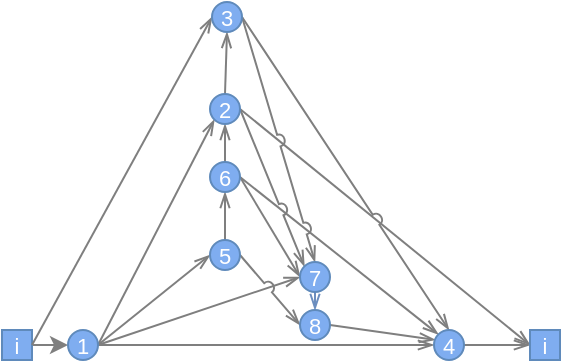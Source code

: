 <mxfile version="22.0.8" type="github">
  <diagram name="第 1 页" id="YrESG4-pe0sYExbxf6HH">
    <mxGraphModel dx="875" dy="481" grid="0" gridSize="10" guides="1" tooltips="1" connect="1" arrows="1" fold="1" page="1" pageScale="1" pageWidth="827" pageHeight="1169" math="0" shadow="0">
      <root>
        <mxCell id="0" />
        <mxCell id="1" parent="0" />
        <mxCell id="qDwPxaCXtAMD6tZ4ISzB-16" style="rounded=0;orthogonalLoop=1;jettySize=auto;html=1;exitX=1;exitY=0.5;exitDx=0;exitDy=0;entryX=0;entryY=0.5;entryDx=0;entryDy=0;fillColor=#dae8fc;gradientColor=#7ea6e0;strokeColor=#7f7f7f;" parent="1" source="qDwPxaCXtAMD6tZ4ISzB-3" target="qDwPxaCXtAMD6tZ4ISzB-4" edge="1">
          <mxGeometry relative="1" as="geometry" />
        </mxCell>
        <mxCell id="qDwPxaCXtAMD6tZ4ISzB-3" value="i" style="rounded=0;whiteSpace=wrap;fillColor=#7fadf0;strokeColor=#5f8abb;gradientDirection=radial;aspect=fixed;fontColor=#ffffff;fontSize=11;" parent="1" vertex="1">
          <mxGeometry x="240" y="538" width="15" height="15" as="geometry" />
        </mxCell>
        <mxCell id="qDwPxaCXtAMD6tZ4ISzB-18" style="rounded=0;orthogonalLoop=1;jettySize=auto;html=1;exitX=1;exitY=0.5;exitDx=0;exitDy=0;entryX=0;entryY=0.5;entryDx=0;entryDy=0;fillColor=#dae8fc;gradientColor=#7ea6e0;strokeColor=#7f7f7f;startArrow=none;startFill=0;endArrow=openThin;endFill=0;" parent="1" source="qDwPxaCXtAMD6tZ4ISzB-4" target="qDwPxaCXtAMD6tZ4ISzB-5" edge="1">
          <mxGeometry relative="1" as="geometry" />
        </mxCell>
        <mxCell id="qDwPxaCXtAMD6tZ4ISzB-21" style="edgeStyle=none;shape=connector;rounded=0;orthogonalLoop=1;jettySize=auto;html=1;exitX=1;exitY=0.5;exitDx=0;exitDy=0;labelBackgroundColor=default;strokeColor=#7f7f7f;align=center;verticalAlign=middle;fontFamily=Helvetica;fontSize=11;fontColor=default;startArrow=none;startFill=0;endArrow=openThin;endFill=0;fillColor=#dae8fc;gradientColor=#7ea6e0;jumpStyle=arc;entryX=0;entryY=1;entryDx=0;entryDy=0;" parent="1" source="qDwPxaCXtAMD6tZ4ISzB-4" target="qDwPxaCXtAMD6tZ4ISzB-7" edge="1">
          <mxGeometry relative="1" as="geometry">
            <mxPoint x="376" y="411" as="targetPoint" />
          </mxGeometry>
        </mxCell>
        <mxCell id="qDwPxaCXtAMD6tZ4ISzB-29" style="edgeStyle=none;shape=connector;rounded=0;jumpStyle=arc;orthogonalLoop=1;jettySize=auto;html=1;exitX=1;exitY=0.5;exitDx=0;exitDy=0;labelBackgroundColor=default;strokeColor=#7f7f7f;align=center;verticalAlign=middle;fontFamily=Helvetica;fontSize=11;fontColor=default;startArrow=none;startFill=0;endArrow=openThin;endFill=0;fillColor=#dae8fc;gradientColor=#7ea6e0;entryX=0;entryY=0.5;entryDx=0;entryDy=0;" parent="1" source="qDwPxaCXtAMD6tZ4ISzB-4" target="qDwPxaCXtAMD6tZ4ISzB-9" edge="1">
          <mxGeometry relative="1" as="geometry">
            <mxPoint x="446" y="521" as="targetPoint" />
          </mxGeometry>
        </mxCell>
        <mxCell id="qDwPxaCXtAMD6tZ4ISzB-30" style="edgeStyle=none;shape=connector;rounded=0;jumpStyle=arc;orthogonalLoop=1;jettySize=auto;html=1;exitX=1;exitY=0.5;exitDx=0;exitDy=0;entryX=0;entryY=0.5;entryDx=0;entryDy=0;labelBackgroundColor=default;strokeColor=#7f7f7f;align=center;verticalAlign=middle;fontFamily=Helvetica;fontSize=11;fontColor=default;startArrow=none;startFill=0;endArrow=openThin;endFill=0;fillColor=#dae8fc;gradientColor=#7ea6e0;" parent="1" source="qDwPxaCXtAMD6tZ4ISzB-4" target="qDwPxaCXtAMD6tZ4ISzB-11" edge="1">
          <mxGeometry relative="1" as="geometry" />
        </mxCell>
        <mxCell id="qDwPxaCXtAMD6tZ4ISzB-33" style="edgeStyle=none;shape=connector;rounded=0;jumpStyle=arc;orthogonalLoop=1;jettySize=auto;html=1;exitX=1;exitY=0.5;exitDx=0;exitDy=0;entryX=0;entryY=0.5;entryDx=0;entryDy=0;labelBackgroundColor=default;strokeColor=#7f7f7f;align=center;verticalAlign=middle;fontFamily=Helvetica;fontSize=11;fontColor=default;startArrow=none;startFill=0;endArrow=openThin;endFill=0;fillColor=#dae8fc;gradientColor=#7ea6e0;" parent="1" source="qDwPxaCXtAMD6tZ4ISzB-3" target="qDwPxaCXtAMD6tZ4ISzB-8" edge="1">
          <mxGeometry relative="1" as="geometry" />
        </mxCell>
        <mxCell id="qDwPxaCXtAMD6tZ4ISzB-4" value="1" style="ellipse;whiteSpace=wrap;html=1;aspect=fixed;fillColor=#7fadf0;strokeColor=#5f8abb;fontColor=#ffffff;fontSize=11;" parent="1" vertex="1">
          <mxGeometry x="273" y="538" width="15" height="15" as="geometry" />
        </mxCell>
        <mxCell id="qDwPxaCXtAMD6tZ4ISzB-19" style="edgeStyle=none;shape=connector;rounded=0;orthogonalLoop=1;jettySize=auto;html=1;exitX=0.5;exitY=0;exitDx=0;exitDy=0;entryX=0.5;entryY=1;entryDx=0;entryDy=0;labelBackgroundColor=default;strokeColor=#7f7f7f;align=center;verticalAlign=middle;fontFamily=Helvetica;fontSize=11;fontColor=default;startArrow=none;startFill=0;endArrow=openThin;endFill=0;fillColor=#dae8fc;gradientColor=#7ea6e0;" parent="1" source="qDwPxaCXtAMD6tZ4ISzB-5" target="qDwPxaCXtAMD6tZ4ISzB-6" edge="1">
          <mxGeometry relative="1" as="geometry" />
        </mxCell>
        <mxCell id="qDwPxaCXtAMD6tZ4ISzB-39" style="edgeStyle=none;shape=connector;rounded=0;jumpStyle=arc;orthogonalLoop=1;jettySize=auto;html=1;exitX=1;exitY=0.5;exitDx=0;exitDy=0;labelBackgroundColor=default;strokeColor=#7f7f7f;align=center;verticalAlign=middle;fontFamily=Helvetica;fontSize=11;fontColor=default;startArrow=none;startFill=0;endArrow=openThin;endFill=0;fillColor=#dae8fc;gradientColor=#7ea6e0;entryX=0;entryY=0.5;entryDx=0;entryDy=0;" parent="1" source="qDwPxaCXtAMD6tZ4ISzB-5" target="qDwPxaCXtAMD6tZ4ISzB-10" edge="1">
          <mxGeometry relative="1" as="geometry">
            <mxPoint x="417" y="541" as="targetPoint" />
          </mxGeometry>
        </mxCell>
        <mxCell id="qDwPxaCXtAMD6tZ4ISzB-5" value="5" style="ellipse;whiteSpace=wrap;html=1;aspect=fixed;fillColor=#7fadf0;strokeColor=#5f8abb;fontColor=#ffffff;fontSize=11;" parent="1" vertex="1">
          <mxGeometry x="344" y="493" width="15" height="15" as="geometry" />
        </mxCell>
        <mxCell id="qDwPxaCXtAMD6tZ4ISzB-20" style="edgeStyle=none;shape=connector;rounded=0;orthogonalLoop=1;jettySize=auto;html=1;exitX=0.5;exitY=0;exitDx=0;exitDy=0;entryX=0.5;entryY=1;entryDx=0;entryDy=0;labelBackgroundColor=default;strokeColor=#7f7f7f;align=center;verticalAlign=middle;fontFamily=Helvetica;fontSize=11;fontColor=default;startArrow=none;startFill=0;endArrow=openThin;endFill=0;fillColor=#dae8fc;gradientColor=#7ea6e0;" parent="1" source="qDwPxaCXtAMD6tZ4ISzB-6" target="qDwPxaCXtAMD6tZ4ISzB-7" edge="1">
          <mxGeometry relative="1" as="geometry" />
        </mxCell>
        <mxCell id="qDwPxaCXtAMD6tZ4ISzB-28" style="edgeStyle=none;shape=connector;rounded=0;jumpStyle=arc;orthogonalLoop=1;jettySize=auto;html=1;exitX=1;exitY=0.5;exitDx=0;exitDy=0;entryX=0;entryY=0.5;entryDx=0;entryDy=0;labelBackgroundColor=default;strokeColor=#7f7f7f;align=center;verticalAlign=middle;fontFamily=Helvetica;fontSize=11;fontColor=default;startArrow=none;startFill=0;endArrow=openThin;endFill=0;fillColor=#dae8fc;gradientColor=#7ea6e0;" parent="1" source="qDwPxaCXtAMD6tZ4ISzB-6" target="qDwPxaCXtAMD6tZ4ISzB-9" edge="1">
          <mxGeometry relative="1" as="geometry" />
        </mxCell>
        <mxCell id="qDwPxaCXtAMD6tZ4ISzB-32" style="edgeStyle=none;shape=connector;rounded=0;jumpStyle=arc;orthogonalLoop=1;jettySize=auto;html=1;exitX=1;exitY=0.5;exitDx=0;exitDy=0;entryX=0;entryY=0;entryDx=0;entryDy=0;labelBackgroundColor=default;strokeColor=#7f7f7f;align=center;verticalAlign=middle;fontFamily=Helvetica;fontSize=11;fontColor=default;startArrow=none;startFill=0;endArrow=openThin;endFill=0;fillColor=#dae8fc;gradientColor=#7ea6e0;" parent="1" source="qDwPxaCXtAMD6tZ4ISzB-6" target="qDwPxaCXtAMD6tZ4ISzB-11" edge="1">
          <mxGeometry relative="1" as="geometry" />
        </mxCell>
        <mxCell id="qDwPxaCXtAMD6tZ4ISzB-6" value="6" style="ellipse;whiteSpace=wrap;html=1;aspect=fixed;fillColor=#7fadf0;strokeColor=#5f8abb;fontColor=#ffffff;fontSize=11;" parent="1" vertex="1">
          <mxGeometry x="344" y="454" width="15" height="15" as="geometry" />
        </mxCell>
        <mxCell id="qDwPxaCXtAMD6tZ4ISzB-23" style="edgeStyle=none;shape=connector;rounded=0;jumpStyle=arc;orthogonalLoop=1;jettySize=auto;html=1;exitX=0.5;exitY=0;exitDx=0;exitDy=0;entryX=0.5;entryY=1;entryDx=0;entryDy=0;labelBackgroundColor=default;strokeColor=#7f7f7f;align=center;verticalAlign=middle;fontFamily=Helvetica;fontSize=11;fontColor=default;startArrow=none;startFill=0;endArrow=openThin;endFill=0;fillColor=#dae8fc;gradientColor=#7ea6e0;" parent="1" source="qDwPxaCXtAMD6tZ4ISzB-7" target="qDwPxaCXtAMD6tZ4ISzB-8" edge="1">
          <mxGeometry relative="1" as="geometry" />
        </mxCell>
        <mxCell id="qDwPxaCXtAMD6tZ4ISzB-24" style="edgeStyle=none;shape=connector;rounded=0;jumpStyle=arc;orthogonalLoop=1;jettySize=auto;html=1;exitX=1;exitY=0.5;exitDx=0;exitDy=0;entryX=0;entryY=0;entryDx=0;entryDy=0;labelBackgroundColor=default;strokeColor=#7f7f7f;align=center;verticalAlign=middle;fontFamily=Helvetica;fontSize=11;fontColor=default;startArrow=none;startFill=0;endArrow=openThin;endFill=0;fillColor=#dae8fc;gradientColor=#7ea6e0;" parent="1" source="qDwPxaCXtAMD6tZ4ISzB-7" target="qDwPxaCXtAMD6tZ4ISzB-9" edge="1">
          <mxGeometry relative="1" as="geometry" />
        </mxCell>
        <mxCell id="qDwPxaCXtAMD6tZ4ISzB-35" style="edgeStyle=none;shape=connector;rounded=0;jumpStyle=arc;orthogonalLoop=1;jettySize=auto;html=1;exitX=1;exitY=0.5;exitDx=0;exitDy=0;entryX=0;entryY=0.5;entryDx=0;entryDy=0;labelBackgroundColor=default;strokeColor=#7f7f7f;align=center;verticalAlign=middle;fontFamily=Helvetica;fontSize=11;fontColor=default;startArrow=none;startFill=0;endArrow=openThin;endFill=0;fillColor=#dae8fc;gradientColor=#7ea6e0;" parent="1" source="qDwPxaCXtAMD6tZ4ISzB-7" target="qDwPxaCXtAMD6tZ4ISzB-15" edge="1">
          <mxGeometry relative="1" as="geometry" />
        </mxCell>
        <mxCell id="qDwPxaCXtAMD6tZ4ISzB-7" value="2" style="ellipse;whiteSpace=wrap;html=1;aspect=fixed;fillColor=#7fadf0;strokeColor=#5f8abb;fontColor=#ffffff;fontSize=11;" parent="1" vertex="1">
          <mxGeometry x="344" y="420" width="15" height="15" as="geometry" />
        </mxCell>
        <mxCell id="qDwPxaCXtAMD6tZ4ISzB-36" style="edgeStyle=none;shape=connector;rounded=0;jumpStyle=arc;orthogonalLoop=1;jettySize=auto;html=1;exitX=1;exitY=0.5;exitDx=0;exitDy=0;entryX=0.5;entryY=0;entryDx=0;entryDy=0;labelBackgroundColor=default;strokeColor=#7f7f7f;align=center;verticalAlign=middle;fontFamily=Helvetica;fontSize=11;fontColor=default;startArrow=none;startFill=0;endArrow=openThin;endFill=0;fillColor=#dae8fc;gradientColor=#7ea6e0;" parent="1" source="qDwPxaCXtAMD6tZ4ISzB-8" target="qDwPxaCXtAMD6tZ4ISzB-11" edge="1">
          <mxGeometry relative="1" as="geometry" />
        </mxCell>
        <mxCell id="kYBf_stXQ2g6SbunrgJb-5" style="edgeStyle=none;shape=connector;rounded=0;jumpStyle=arc;orthogonalLoop=1;jettySize=auto;html=1;exitX=1;exitY=0.5;exitDx=0;exitDy=0;labelBackgroundColor=default;strokeColor=#7f7f7f;align=center;verticalAlign=middle;fontFamily=Helvetica;fontSize=11;fontColor=default;startArrow=none;startFill=0;endArrow=openThin;endFill=0;fillColor=#dae8fc;gradientColor=#7ea6e0;entryX=0.5;entryY=0;entryDx=0;entryDy=0;" parent="1" source="qDwPxaCXtAMD6tZ4ISzB-8" target="qDwPxaCXtAMD6tZ4ISzB-9" edge="1">
          <mxGeometry relative="1" as="geometry" />
        </mxCell>
        <mxCell id="qDwPxaCXtAMD6tZ4ISzB-8" value="3" style="ellipse;whiteSpace=wrap;html=1;aspect=fixed;fillColor=#7fadf0;strokeColor=#5f8abb;fontColor=#ffffff;gradientColor=none;gradientDirection=north;fontSize=11;" parent="1" vertex="1">
          <mxGeometry x="345" y="374" width="15" height="15" as="geometry" />
        </mxCell>
        <mxCell id="qDwPxaCXtAMD6tZ4ISzB-25" style="edgeStyle=none;shape=connector;rounded=0;jumpStyle=arc;orthogonalLoop=1;jettySize=auto;html=1;entryX=0.5;entryY=0;entryDx=0;entryDy=0;labelBackgroundColor=default;strokeColor=#6c8ebf;align=center;verticalAlign=middle;fontFamily=Helvetica;fontSize=11;fontColor=default;startArrow=none;startFill=0;endArrow=openThin;endFill=0;fillColor=#dae8fc;gradientColor=#7ea6e0;exitX=0.5;exitY=1;exitDx=0;exitDy=0;" parent="1" source="qDwPxaCXtAMD6tZ4ISzB-9" target="qDwPxaCXtAMD6tZ4ISzB-10" edge="1">
          <mxGeometry relative="1" as="geometry">
            <mxPoint x="419" y="514" as="sourcePoint" />
          </mxGeometry>
        </mxCell>
        <mxCell id="qDwPxaCXtAMD6tZ4ISzB-9" value="7" style="ellipse;whiteSpace=wrap;html=1;aspect=fixed;fillColor=#7fadf0;strokeColor=#5f8abb;fontColor=#ffffff;fontSize=11;" parent="1" vertex="1">
          <mxGeometry x="389" y="504" width="15" height="15" as="geometry" />
        </mxCell>
        <mxCell id="qDwPxaCXtAMD6tZ4ISzB-26" style="edgeStyle=none;shape=connector;rounded=0;jumpStyle=arc;orthogonalLoop=1;jettySize=auto;html=1;exitX=1;exitY=0.5;exitDx=0;exitDy=0;entryX=0.043;entryY=0.333;entryDx=0;entryDy=0;labelBackgroundColor=default;strokeColor=#7f7f7f;align=center;verticalAlign=middle;fontFamily=Helvetica;fontSize=11;fontColor=default;startArrow=none;startFill=0;endArrow=openThin;endFill=0;fillColor=#dae8fc;gradientColor=#7ea6e0;entryPerimeter=0;" parent="1" source="qDwPxaCXtAMD6tZ4ISzB-10" target="qDwPxaCXtAMD6tZ4ISzB-11" edge="1">
          <mxGeometry relative="1" as="geometry" />
        </mxCell>
        <mxCell id="qDwPxaCXtAMD6tZ4ISzB-10" value="8" style="ellipse;whiteSpace=wrap;html=1;aspect=fixed;fillColor=#7fadf0;strokeColor=#5f8abb;fontColor=#ffffff;fontSize=11;" parent="1" vertex="1">
          <mxGeometry x="389" y="528" width="15" height="15" as="geometry" />
        </mxCell>
        <mxCell id="qDwPxaCXtAMD6tZ4ISzB-41" style="edgeStyle=none;shape=connector;rounded=0;jumpStyle=arc;orthogonalLoop=1;jettySize=auto;html=1;exitX=1;exitY=0.5;exitDx=0;exitDy=0;entryX=0;entryY=0.5;entryDx=0;entryDy=0;labelBackgroundColor=default;strokeColor=#7f7f7f;align=center;verticalAlign=middle;fontFamily=Helvetica;fontSize=11;fontColor=default;startArrow=none;startFill=0;endArrow=openThin;endFill=0;fillColor=#dae8fc;gradientColor=#7ea6e0;" parent="1" source="qDwPxaCXtAMD6tZ4ISzB-11" target="qDwPxaCXtAMD6tZ4ISzB-15" edge="1">
          <mxGeometry relative="1" as="geometry" />
        </mxCell>
        <mxCell id="qDwPxaCXtAMD6tZ4ISzB-11" value="4" style="ellipse;whiteSpace=wrap;html=1;aspect=fixed;fillColor=#7fadf0;strokeColor=#5f8abb;fontColor=#ffffff;fontSize=11;" parent="1" vertex="1">
          <mxGeometry x="456" y="538" width="15" height="15" as="geometry" />
        </mxCell>
        <mxCell id="qDwPxaCXtAMD6tZ4ISzB-15" value="i" style="rounded=0;whiteSpace=wrap;fillColor=#7fadf0;strokeColor=#5f8abb;gradientDirection=radial;aspect=fixed;fontColor=#ffffff;fontSize=11;" parent="1" vertex="1">
          <mxGeometry x="504" y="538" width="15" height="15" as="geometry" />
        </mxCell>
      </root>
    </mxGraphModel>
  </diagram>
</mxfile>
